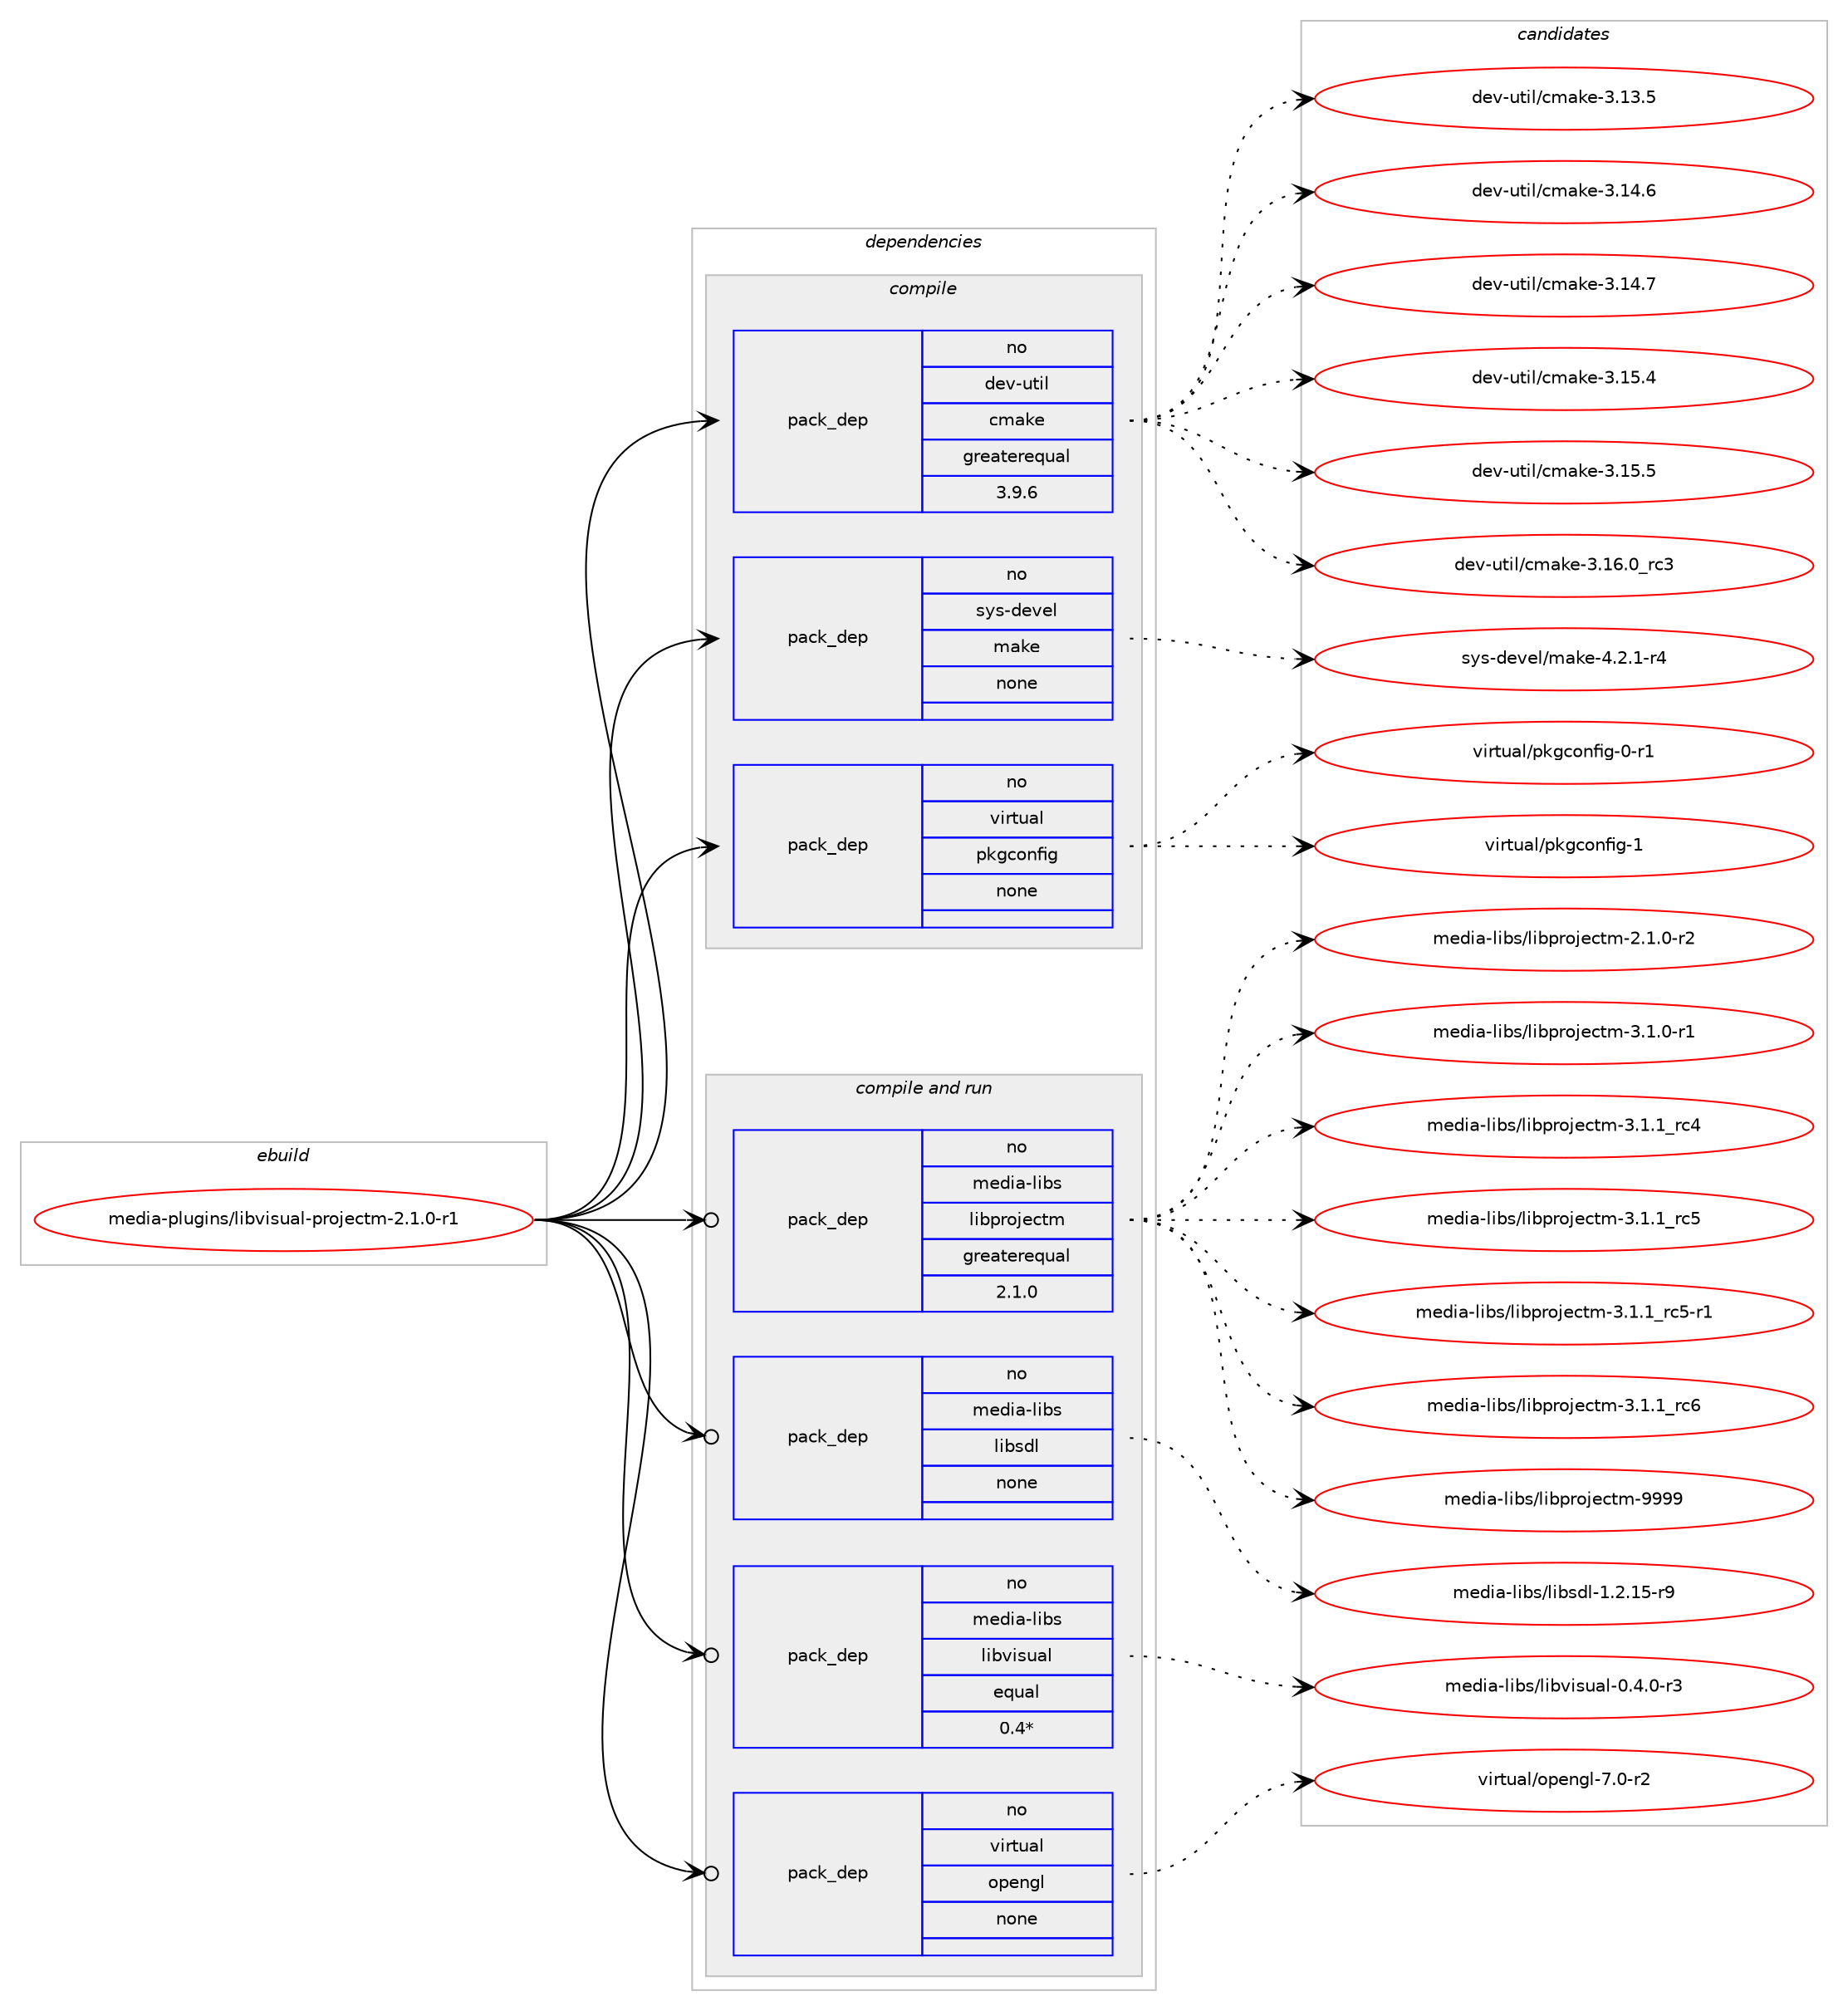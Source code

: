 digraph prolog {

# *************
# Graph options
# *************

newrank=true;
concentrate=true;
compound=true;
graph [rankdir=LR,fontname=Helvetica,fontsize=10,ranksep=1.5];#, ranksep=2.5, nodesep=0.2];
edge  [arrowhead=vee];
node  [fontname=Helvetica,fontsize=10];

# **********
# The ebuild
# **********

subgraph cluster_leftcol {
color=gray;
rank=same;
label=<<i>ebuild</i>>;
id [label="media-plugins/libvisual-projectm-2.1.0-r1", color=red, width=4, href="../media-plugins/libvisual-projectm-2.1.0-r1.svg"];
}

# ****************
# The dependencies
# ****************

subgraph cluster_midcol {
color=gray;
label=<<i>dependencies</i>>;
subgraph cluster_compile {
fillcolor="#eeeeee";
style=filled;
label=<<i>compile</i>>;
subgraph pack587854 {
dependency794934 [label=<<TABLE BORDER="0" CELLBORDER="1" CELLSPACING="0" CELLPADDING="4" WIDTH="220"><TR><TD ROWSPAN="6" CELLPADDING="30">pack_dep</TD></TR><TR><TD WIDTH="110">no</TD></TR><TR><TD>dev-util</TD></TR><TR><TD>cmake</TD></TR><TR><TD>greaterequal</TD></TR><TR><TD>3.9.6</TD></TR></TABLE>>, shape=none, color=blue];
}
id:e -> dependency794934:w [weight=20,style="solid",arrowhead="vee"];
subgraph pack587855 {
dependency794935 [label=<<TABLE BORDER="0" CELLBORDER="1" CELLSPACING="0" CELLPADDING="4" WIDTH="220"><TR><TD ROWSPAN="6" CELLPADDING="30">pack_dep</TD></TR><TR><TD WIDTH="110">no</TD></TR><TR><TD>sys-devel</TD></TR><TR><TD>make</TD></TR><TR><TD>none</TD></TR><TR><TD></TD></TR></TABLE>>, shape=none, color=blue];
}
id:e -> dependency794935:w [weight=20,style="solid",arrowhead="vee"];
subgraph pack587856 {
dependency794936 [label=<<TABLE BORDER="0" CELLBORDER="1" CELLSPACING="0" CELLPADDING="4" WIDTH="220"><TR><TD ROWSPAN="6" CELLPADDING="30">pack_dep</TD></TR><TR><TD WIDTH="110">no</TD></TR><TR><TD>virtual</TD></TR><TR><TD>pkgconfig</TD></TR><TR><TD>none</TD></TR><TR><TD></TD></TR></TABLE>>, shape=none, color=blue];
}
id:e -> dependency794936:w [weight=20,style="solid",arrowhead="vee"];
}
subgraph cluster_compileandrun {
fillcolor="#eeeeee";
style=filled;
label=<<i>compile and run</i>>;
subgraph pack587857 {
dependency794937 [label=<<TABLE BORDER="0" CELLBORDER="1" CELLSPACING="0" CELLPADDING="4" WIDTH="220"><TR><TD ROWSPAN="6" CELLPADDING="30">pack_dep</TD></TR><TR><TD WIDTH="110">no</TD></TR><TR><TD>media-libs</TD></TR><TR><TD>libprojectm</TD></TR><TR><TD>greaterequal</TD></TR><TR><TD>2.1.0</TD></TR></TABLE>>, shape=none, color=blue];
}
id:e -> dependency794937:w [weight=20,style="solid",arrowhead="odotvee"];
subgraph pack587858 {
dependency794938 [label=<<TABLE BORDER="0" CELLBORDER="1" CELLSPACING="0" CELLPADDING="4" WIDTH="220"><TR><TD ROWSPAN="6" CELLPADDING="30">pack_dep</TD></TR><TR><TD WIDTH="110">no</TD></TR><TR><TD>media-libs</TD></TR><TR><TD>libsdl</TD></TR><TR><TD>none</TD></TR><TR><TD></TD></TR></TABLE>>, shape=none, color=blue];
}
id:e -> dependency794938:w [weight=20,style="solid",arrowhead="odotvee"];
subgraph pack587859 {
dependency794939 [label=<<TABLE BORDER="0" CELLBORDER="1" CELLSPACING="0" CELLPADDING="4" WIDTH="220"><TR><TD ROWSPAN="6" CELLPADDING="30">pack_dep</TD></TR><TR><TD WIDTH="110">no</TD></TR><TR><TD>media-libs</TD></TR><TR><TD>libvisual</TD></TR><TR><TD>equal</TD></TR><TR><TD>0.4*</TD></TR></TABLE>>, shape=none, color=blue];
}
id:e -> dependency794939:w [weight=20,style="solid",arrowhead="odotvee"];
subgraph pack587860 {
dependency794940 [label=<<TABLE BORDER="0" CELLBORDER="1" CELLSPACING="0" CELLPADDING="4" WIDTH="220"><TR><TD ROWSPAN="6" CELLPADDING="30">pack_dep</TD></TR><TR><TD WIDTH="110">no</TD></TR><TR><TD>virtual</TD></TR><TR><TD>opengl</TD></TR><TR><TD>none</TD></TR><TR><TD></TD></TR></TABLE>>, shape=none, color=blue];
}
id:e -> dependency794940:w [weight=20,style="solid",arrowhead="odotvee"];
}
subgraph cluster_run {
fillcolor="#eeeeee";
style=filled;
label=<<i>run</i>>;
}
}

# **************
# The candidates
# **************

subgraph cluster_choices {
rank=same;
color=gray;
label=<<i>candidates</i>>;

subgraph choice587854 {
color=black;
nodesep=1;
choice1001011184511711610510847991099710710145514649514653 [label="dev-util/cmake-3.13.5", color=red, width=4,href="../dev-util/cmake-3.13.5.svg"];
choice1001011184511711610510847991099710710145514649524654 [label="dev-util/cmake-3.14.6", color=red, width=4,href="../dev-util/cmake-3.14.6.svg"];
choice1001011184511711610510847991099710710145514649524655 [label="dev-util/cmake-3.14.7", color=red, width=4,href="../dev-util/cmake-3.14.7.svg"];
choice1001011184511711610510847991099710710145514649534652 [label="dev-util/cmake-3.15.4", color=red, width=4,href="../dev-util/cmake-3.15.4.svg"];
choice1001011184511711610510847991099710710145514649534653 [label="dev-util/cmake-3.15.5", color=red, width=4,href="../dev-util/cmake-3.15.5.svg"];
choice1001011184511711610510847991099710710145514649544648951149951 [label="dev-util/cmake-3.16.0_rc3", color=red, width=4,href="../dev-util/cmake-3.16.0_rc3.svg"];
dependency794934:e -> choice1001011184511711610510847991099710710145514649514653:w [style=dotted,weight="100"];
dependency794934:e -> choice1001011184511711610510847991099710710145514649524654:w [style=dotted,weight="100"];
dependency794934:e -> choice1001011184511711610510847991099710710145514649524655:w [style=dotted,weight="100"];
dependency794934:e -> choice1001011184511711610510847991099710710145514649534652:w [style=dotted,weight="100"];
dependency794934:e -> choice1001011184511711610510847991099710710145514649534653:w [style=dotted,weight="100"];
dependency794934:e -> choice1001011184511711610510847991099710710145514649544648951149951:w [style=dotted,weight="100"];
}
subgraph choice587855 {
color=black;
nodesep=1;
choice1151211154510010111810110847109971071014552465046494511452 [label="sys-devel/make-4.2.1-r4", color=red, width=4,href="../sys-devel/make-4.2.1-r4.svg"];
dependency794935:e -> choice1151211154510010111810110847109971071014552465046494511452:w [style=dotted,weight="100"];
}
subgraph choice587856 {
color=black;
nodesep=1;
choice11810511411611797108471121071039911111010210510345484511449 [label="virtual/pkgconfig-0-r1", color=red, width=4,href="../virtual/pkgconfig-0-r1.svg"];
choice1181051141161179710847112107103991111101021051034549 [label="virtual/pkgconfig-1", color=red, width=4,href="../virtual/pkgconfig-1.svg"];
dependency794936:e -> choice11810511411611797108471121071039911111010210510345484511449:w [style=dotted,weight="100"];
dependency794936:e -> choice1181051141161179710847112107103991111101021051034549:w [style=dotted,weight="100"];
}
subgraph choice587857 {
color=black;
nodesep=1;
choice1091011001059745108105981154710810598112114111106101991161094550464946484511450 [label="media-libs/libprojectm-2.1.0-r2", color=red, width=4,href="../media-libs/libprojectm-2.1.0-r2.svg"];
choice1091011001059745108105981154710810598112114111106101991161094551464946484511449 [label="media-libs/libprojectm-3.1.0-r1", color=red, width=4,href="../media-libs/libprojectm-3.1.0-r1.svg"];
choice109101100105974510810598115471081059811211411110610199116109455146494649951149952 [label="media-libs/libprojectm-3.1.1_rc4", color=red, width=4,href="../media-libs/libprojectm-3.1.1_rc4.svg"];
choice109101100105974510810598115471081059811211411110610199116109455146494649951149953 [label="media-libs/libprojectm-3.1.1_rc5", color=red, width=4,href="../media-libs/libprojectm-3.1.1_rc5.svg"];
choice1091011001059745108105981154710810598112114111106101991161094551464946499511499534511449 [label="media-libs/libprojectm-3.1.1_rc5-r1", color=red, width=4,href="../media-libs/libprojectm-3.1.1_rc5-r1.svg"];
choice109101100105974510810598115471081059811211411110610199116109455146494649951149954 [label="media-libs/libprojectm-3.1.1_rc6", color=red, width=4,href="../media-libs/libprojectm-3.1.1_rc6.svg"];
choice1091011001059745108105981154710810598112114111106101991161094557575757 [label="media-libs/libprojectm-9999", color=red, width=4,href="../media-libs/libprojectm-9999.svg"];
dependency794937:e -> choice1091011001059745108105981154710810598112114111106101991161094550464946484511450:w [style=dotted,weight="100"];
dependency794937:e -> choice1091011001059745108105981154710810598112114111106101991161094551464946484511449:w [style=dotted,weight="100"];
dependency794937:e -> choice109101100105974510810598115471081059811211411110610199116109455146494649951149952:w [style=dotted,weight="100"];
dependency794937:e -> choice109101100105974510810598115471081059811211411110610199116109455146494649951149953:w [style=dotted,weight="100"];
dependency794937:e -> choice1091011001059745108105981154710810598112114111106101991161094551464946499511499534511449:w [style=dotted,weight="100"];
dependency794937:e -> choice109101100105974510810598115471081059811211411110610199116109455146494649951149954:w [style=dotted,weight="100"];
dependency794937:e -> choice1091011001059745108105981154710810598112114111106101991161094557575757:w [style=dotted,weight="100"];
}
subgraph choice587858 {
color=black;
nodesep=1;
choice1091011001059745108105981154710810598115100108454946504649534511457 [label="media-libs/libsdl-1.2.15-r9", color=red, width=4,href="../media-libs/libsdl-1.2.15-r9.svg"];
dependency794938:e -> choice1091011001059745108105981154710810598115100108454946504649534511457:w [style=dotted,weight="100"];
}
subgraph choice587859 {
color=black;
nodesep=1;
choice1091011001059745108105981154710810598118105115117971084548465246484511451 [label="media-libs/libvisual-0.4.0-r3", color=red, width=4,href="../media-libs/libvisual-0.4.0-r3.svg"];
dependency794939:e -> choice1091011001059745108105981154710810598118105115117971084548465246484511451:w [style=dotted,weight="100"];
}
subgraph choice587860 {
color=black;
nodesep=1;
choice1181051141161179710847111112101110103108455546484511450 [label="virtual/opengl-7.0-r2", color=red, width=4,href="../virtual/opengl-7.0-r2.svg"];
dependency794940:e -> choice1181051141161179710847111112101110103108455546484511450:w [style=dotted,weight="100"];
}
}

}
